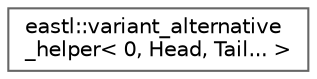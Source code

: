 digraph "类继承关系图"
{
 // LATEX_PDF_SIZE
  bgcolor="transparent";
  edge [fontname=Helvetica,fontsize=10,labelfontname=Helvetica,labelfontsize=10];
  node [fontname=Helvetica,fontsize=10,shape=box,height=0.2,width=0.4];
  rankdir="LR";
  Node0 [id="Node000000",label="eastl::variant_alternative\l_helper\< 0, Head, Tail... \>",height=0.2,width=0.4,color="grey40", fillcolor="white", style="filled",URL="$structeastl_1_1variant__alternative__helper_3_010_00_01_head_00_01_tail_8_8_8_01_4.html",tooltip=" "];
}
